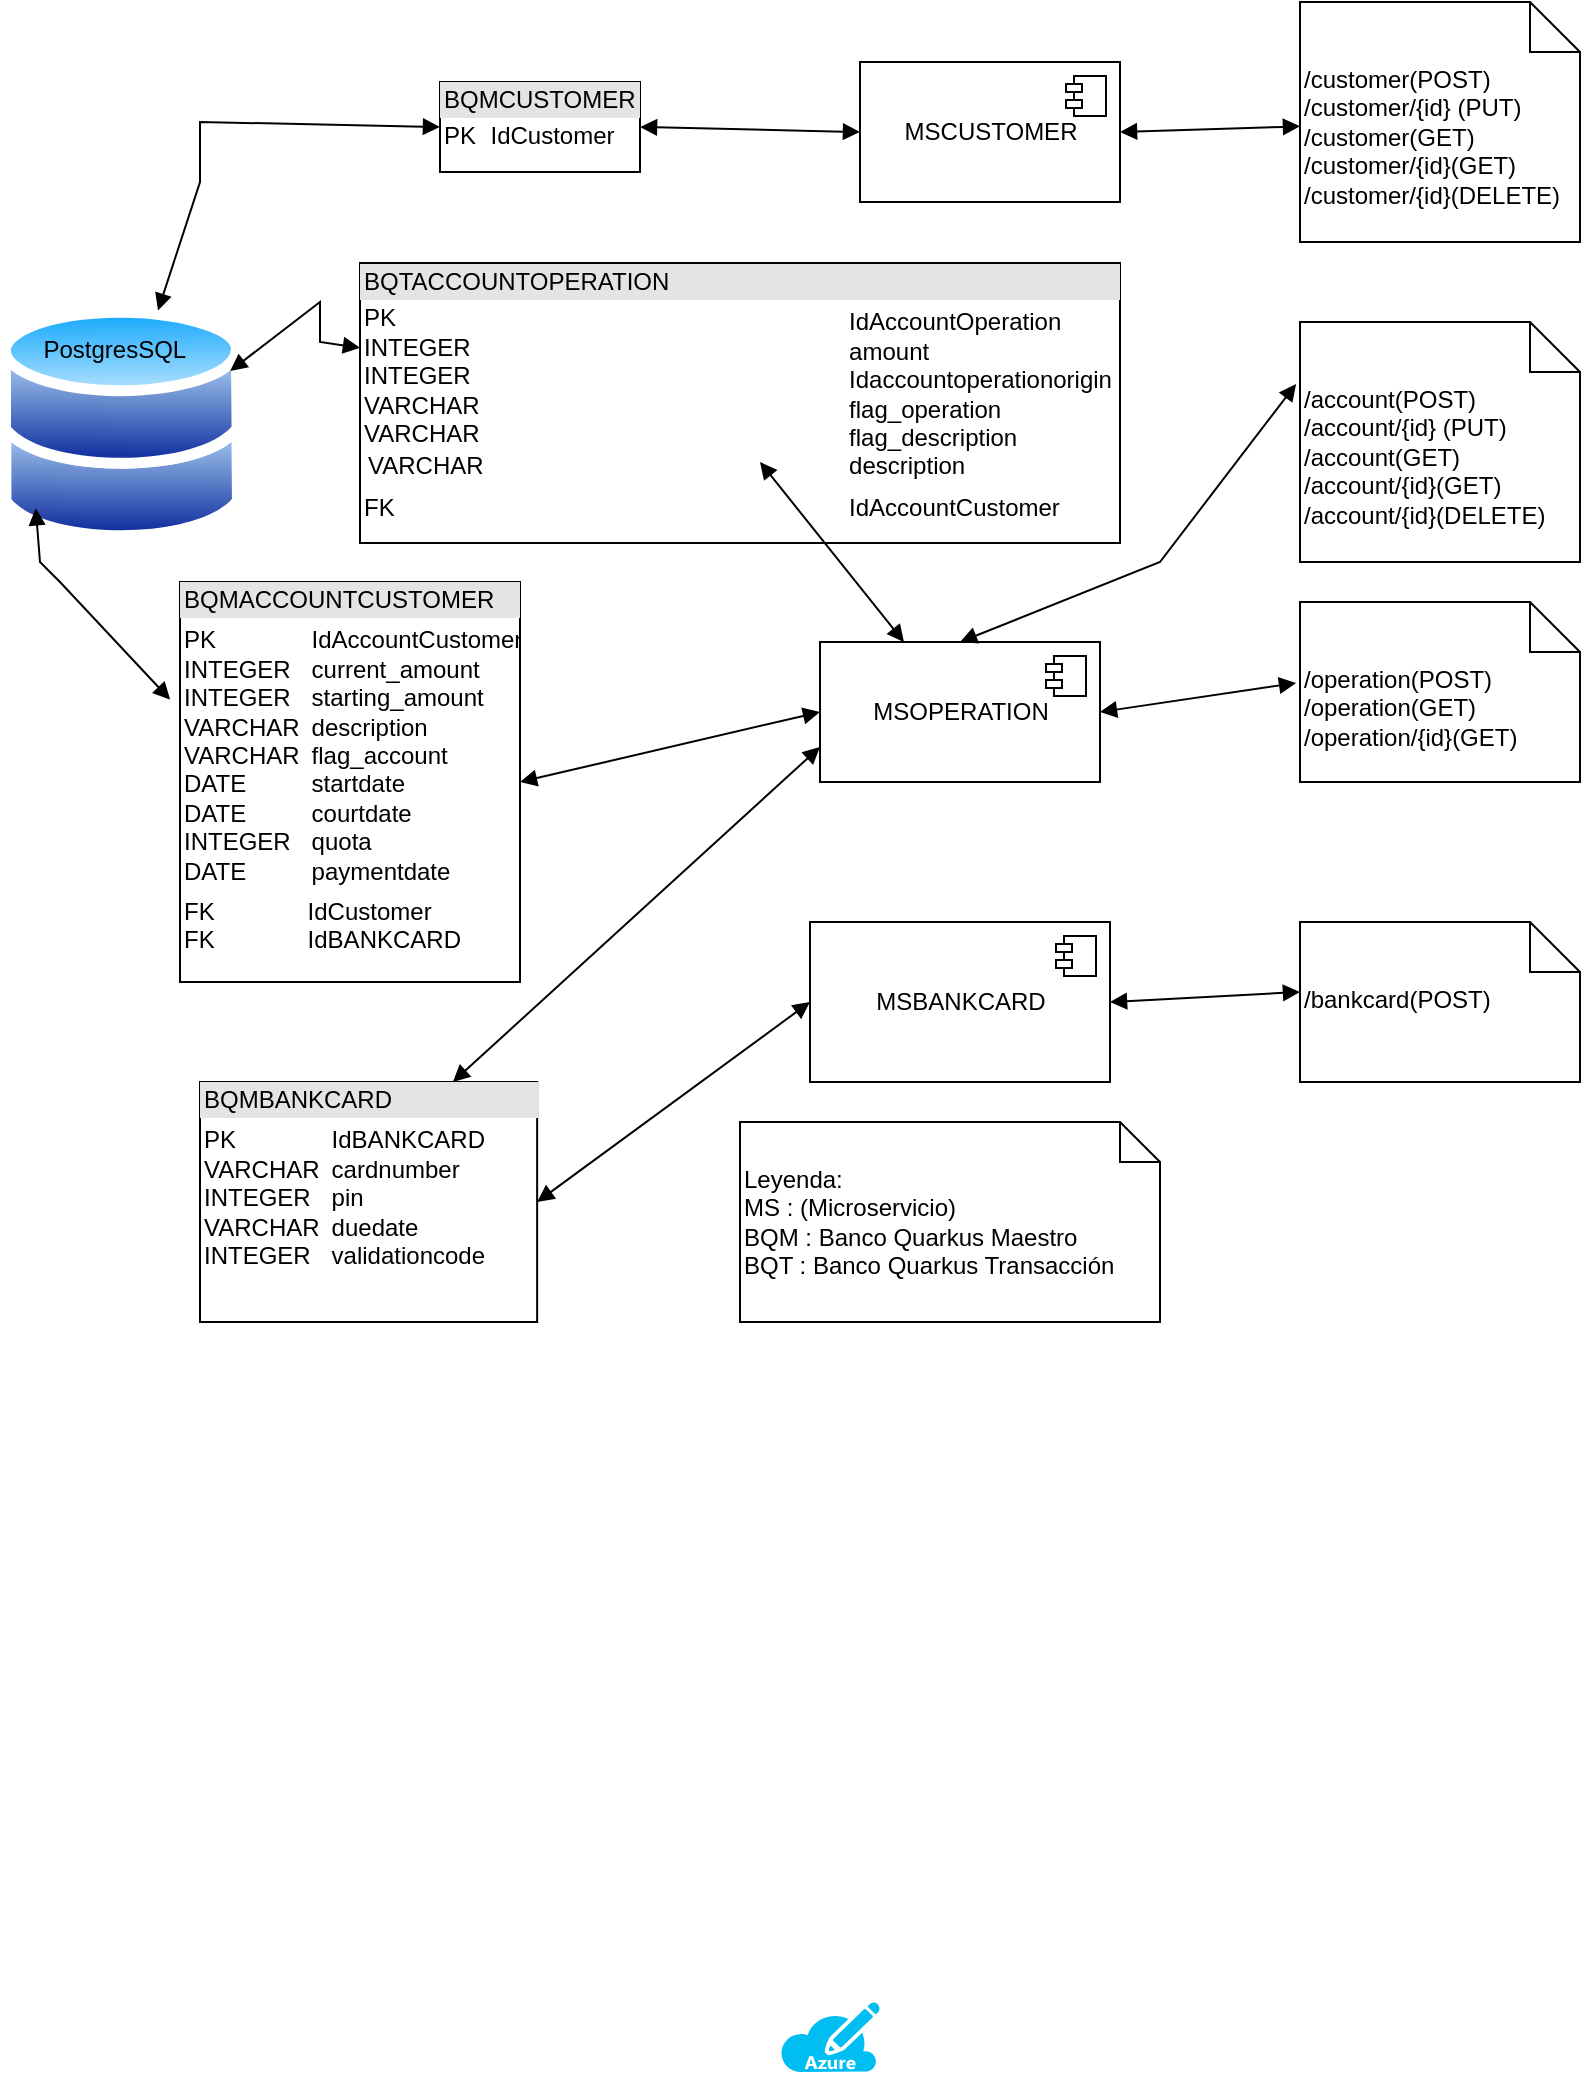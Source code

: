 <mxfile version="20.8.18" type="device"><diagram id="IjRRc6h6UgYRI7wtGWGm" name="Página-1"><mxGraphModel dx="880" dy="452" grid="1" gridSize="10" guides="1" tooltips="1" connect="1" arrows="1" fold="1" page="1" pageScale="1" pageWidth="827" pageHeight="1169" math="0" shadow="0"><root><mxCell id="0"/><mxCell id="1" parent="0"/><mxCell id="xs7n_Rtdz6rA_V7jCviU-2" value="" style="verticalLabelPosition=bottom;html=1;verticalAlign=top;align=center;strokeColor=none;fillColor=#00BEF2;shape=mxgraph.azure.azure_subscription;" parent="1" vertex="1"><mxGeometry x="390" y="1020" width="50" height="35" as="geometry"/></mxCell><mxCell id="T6mRGkbbGHk7RwXvtZ5Z-1" value="MSCUSTOMER" style="html=1;dropTarget=0;" parent="1" vertex="1"><mxGeometry x="430" y="50" width="130" height="70" as="geometry"/></mxCell><mxCell id="T6mRGkbbGHk7RwXvtZ5Z-2" value="" style="shape=module;jettyWidth=8;jettyHeight=4;" parent="T6mRGkbbGHk7RwXvtZ5Z-1" vertex="1"><mxGeometry x="1" width="20" height="20" relative="1" as="geometry"><mxPoint x="-27" y="7" as="offset"/></mxGeometry></mxCell><mxCell id="T6mRGkbbGHk7RwXvtZ5Z-7" value="" style="aspect=fixed;perimeter=ellipsePerimeter;html=1;align=center;shadow=0;dashed=0;spacingTop=3;image;image=img/lib/active_directory/databases.svg;" parent="1" vertex="1"><mxGeometry y="171.5" width="121.43" height="119" as="geometry"/></mxCell><mxCell id="T6mRGkbbGHk7RwXvtZ5Z-39" value="/customer(POST)&lt;br&gt;/customer/{id} (PUT)&lt;br&gt;&lt;div style=&quot;&quot;&gt;&lt;span style=&quot;background-color: initial;&quot;&gt;/customer(GET)&lt;/span&gt;&lt;/div&gt;&lt;div style=&quot;&quot;&gt;/customer/{id}(GET)&lt;/div&gt;/customer/{id}(DELETE)" style="shape=note2;boundedLbl=1;whiteSpace=wrap;html=1;size=25;verticalAlign=top;align=left;" parent="1" vertex="1"><mxGeometry x="650" y="20" width="140" height="120" as="geometry"/></mxCell><mxCell id="T6mRGkbbGHk7RwXvtZ5Z-44" value="&lt;div style=&quot;box-sizing:border-box;width:100%;background:#e4e4e4;padding:2px;&quot;&gt;BQMCUSTOMER&lt;/div&gt;&lt;table style=&quot;width:100%;font-size:1em;&quot; cellpadding=&quot;2&quot; cellspacing=&quot;0&quot;&gt;&lt;tbody&gt;&lt;tr&gt;&lt;td&gt;PK&lt;/td&gt;&lt;td&gt;IdCustomer&lt;br&gt;&lt;/td&gt;&lt;/tr&gt;&lt;tr&gt;&lt;td&gt;&lt;br&gt;&lt;/td&gt;&lt;td&gt;&lt;br&gt;&lt;/td&gt;&lt;/tr&gt;&lt;tr&gt;&lt;td&gt;&lt;/td&gt;&lt;td&gt;&lt;br&gt;&lt;/td&gt;&lt;/tr&gt;&lt;/tbody&gt;&lt;/table&gt;" style="verticalAlign=top;align=left;overflow=fill;html=1;" parent="1" vertex="1"><mxGeometry x="220" y="60" width="100" height="45" as="geometry"/></mxCell><mxCell id="T6mRGkbbGHk7RwXvtZ5Z-50" value="" style="endArrow=block;startArrow=block;endFill=1;startFill=1;html=1;rounded=0;entryX=0;entryY=0.5;entryDx=0;entryDy=0;exitX=1;exitY=0.5;exitDx=0;exitDy=0;" parent="1" source="T6mRGkbbGHk7RwXvtZ5Z-44" target="T6mRGkbbGHk7RwXvtZ5Z-1" edge="1"><mxGeometry width="160" relative="1" as="geometry"><mxPoint x="330" y="84.5" as="sourcePoint"/><mxPoint x="420" y="85" as="targetPoint"/></mxGeometry></mxCell><mxCell id="T6mRGkbbGHk7RwXvtZ5Z-51" value="" style="endArrow=block;startArrow=block;endFill=1;startFill=1;html=1;rounded=0;entryX=0;entryY=0.5;entryDx=0;entryDy=0;" parent="1" source="T6mRGkbbGHk7RwXvtZ5Z-7" target="T6mRGkbbGHk7RwXvtZ5Z-44" edge="1"><mxGeometry width="160" relative="1" as="geometry"><mxPoint x="100" y="150" as="sourcePoint"/><mxPoint x="180" y="150.5" as="targetPoint"/><Array as="points"><mxPoint x="100" y="110"/><mxPoint x="100" y="80"/></Array></mxGeometry></mxCell><mxCell id="T6mRGkbbGHk7RwXvtZ5Z-52" value="&lt;div style=&quot;box-sizing:border-box;width:100%;background:#e4e4e4;padding:2px;&quot;&gt;BQMACCOUNTCUSTOMER&lt;/div&gt;&lt;table style=&quot;width:100%;font-size:1em;&quot; cellpadding=&quot;2&quot; cellspacing=&quot;0&quot;&gt;&lt;tbody&gt;&lt;tr&gt;&lt;td&gt;PK&lt;br&gt;INTEGER&lt;br&gt;INTEGER&lt;br&gt;VARCHAR&lt;br&gt;VARCHAR&lt;br&gt;DATE&lt;br&gt;DATE&lt;br&gt;INTEGER&lt;br&gt;DATE&lt;/td&gt;&lt;td&gt;&lt;table style=&quot;font-size: 1em; width: 160px;&quot; cellpadding=&quot;2&quot; cellspacing=&quot;0&quot;&gt;&lt;tbody&gt;&lt;tr&gt;&lt;td&gt;IdAccountCustomer&lt;br&gt;current_amount&lt;br&gt;starting_amount&lt;br&gt;description&lt;br&gt;flag_account&lt;br&gt;startdate&lt;br&gt;courtdate&lt;br&gt;quota&lt;br&gt;paymentdate&lt;br&gt;&lt;/td&gt;&lt;/tr&gt;&lt;/tbody&gt;&lt;/table&gt;&lt;/td&gt;&lt;/tr&gt;&lt;tr&gt;&lt;td&gt;FK&lt;br&gt;FK&lt;/td&gt;&lt;td&gt;IdCustomer&lt;br&gt;IdBANKCARD&lt;br&gt;&lt;/td&gt;&lt;/tr&gt;&lt;/tbody&gt;&lt;/table&gt;" style="verticalAlign=top;align=left;overflow=fill;html=1;" parent="1" vertex="1"><mxGeometry x="90" y="310" width="170" height="200" as="geometry"/></mxCell><mxCell id="T6mRGkbbGHk7RwXvtZ5Z-53" value="&lt;div style=&quot;box-sizing:border-box;width:100%;background:#e4e4e4;padding:2px;&quot;&gt;BQTACCOUNTOPERATION&lt;/div&gt;&lt;table style=&quot;width:100%;font-size:1em;&quot; cellpadding=&quot;2&quot; cellspacing=&quot;0&quot;&gt;&lt;tbody&gt;&lt;tr&gt;&lt;td&gt;PK&lt;br&gt;INTEGER&lt;br&gt;INTEGER&lt;br&gt;VARCHAR&lt;br&gt;VARCHAR&lt;br&gt;&lt;table style=&quot;font-size: 1em; width: 235px;&quot; cellpadding=&quot;2&quot; cellspacing=&quot;0&quot;&gt;&lt;tbody&gt;&lt;tr&gt;&lt;td&gt;VARCHAR&lt;br&gt;&lt;/td&gt;&lt;/tr&gt;&lt;/tbody&gt;&lt;/table&gt;&lt;/td&gt;&lt;td&gt;IdAccountOperation&lt;br&gt;amount&lt;br&gt;Idaccountoperationorigin&lt;br&gt;flag_operation&lt;br&gt;flag_description&lt;br&gt;description&lt;/td&gt;&lt;/tr&gt;&lt;tr&gt;&lt;td&gt;FK&lt;/td&gt;&lt;td&gt;IdAccountCustomer&lt;/td&gt;&lt;/tr&gt;&lt;tr&gt;&lt;td&gt;&lt;/td&gt;&lt;td&gt;&lt;br&gt;&lt;/td&gt;&lt;/tr&gt;&lt;/tbody&gt;&lt;/table&gt;" style="verticalAlign=top;align=left;overflow=fill;html=1;" parent="1" vertex="1"><mxGeometry x="180" y="150.5" width="380" height="140" as="geometry"/></mxCell><mxCell id="T6mRGkbbGHk7RwXvtZ5Z-56" value="MSOPERATION" style="html=1;dropTarget=0;" parent="1" vertex="1"><mxGeometry x="410" y="340" width="140" height="70" as="geometry"/></mxCell><mxCell id="T6mRGkbbGHk7RwXvtZ5Z-57" value="" style="shape=module;jettyWidth=8;jettyHeight=4;" parent="T6mRGkbbGHk7RwXvtZ5Z-56" vertex="1"><mxGeometry x="1" width="20" height="20" relative="1" as="geometry"><mxPoint x="-27" y="7" as="offset"/></mxGeometry></mxCell><mxCell id="T6mRGkbbGHk7RwXvtZ5Z-58" value="/account(POST)&lt;br&gt;/account/{id} (PUT)&lt;br&gt;&lt;div style=&quot;&quot;&gt;&lt;span style=&quot;background-color: initial;&quot;&gt;/&lt;/span&gt;account&lt;span style=&quot;background-color: initial;&quot;&gt;(GET)&lt;/span&gt;&lt;/div&gt;&lt;div style=&quot;&quot;&gt;/account/{id}(GET)&lt;/div&gt;/account/{id}(DELETE)" style="shape=note2;boundedLbl=1;whiteSpace=wrap;html=1;size=25;verticalAlign=top;align=left;" parent="1" vertex="1"><mxGeometry x="650" y="180" width="140" height="120" as="geometry"/></mxCell><mxCell id="T6mRGkbbGHk7RwXvtZ5Z-59" value="/operation(POST)&lt;br&gt;&lt;div style=&quot;&quot;&gt;&lt;span style=&quot;background-color: initial;&quot;&gt;/&lt;/span&gt;operation&lt;span style=&quot;background-color: initial;&quot;&gt;(GET)&lt;/span&gt;&lt;/div&gt;&lt;div style=&quot;&quot;&gt;/operation/{id}(GET)&lt;/div&gt;" style="shape=note2;boundedLbl=1;whiteSpace=wrap;html=1;size=25;verticalAlign=top;align=left;" parent="1" vertex="1"><mxGeometry x="650" y="320" width="140" height="90" as="geometry"/></mxCell><mxCell id="T6mRGkbbGHk7RwXvtZ5Z-60" value="" style="endArrow=block;startArrow=block;endFill=1;startFill=1;html=1;rounded=0;exitX=1;exitY=0.5;exitDx=0;exitDy=0;" parent="1" source="T6mRGkbbGHk7RwXvtZ5Z-1" target="T6mRGkbbGHk7RwXvtZ5Z-39" edge="1"><mxGeometry width="160" relative="1" as="geometry"><mxPoint x="340" y="94.5" as="sourcePoint"/><mxPoint x="430" y="95" as="targetPoint"/><Array as="points"/></mxGeometry></mxCell><mxCell id="T6mRGkbbGHk7RwXvtZ5Z-61" value="" style="endArrow=block;startArrow=block;endFill=1;startFill=1;html=1;rounded=0;exitX=0.5;exitY=0;exitDx=0;exitDy=0;entryX=-0.014;entryY=0.258;entryDx=0;entryDy=0;entryPerimeter=0;" parent="1" source="T6mRGkbbGHk7RwXvtZ5Z-56" target="T6mRGkbbGHk7RwXvtZ5Z-58" edge="1"><mxGeometry width="160" relative="1" as="geometry"><mxPoint x="480" y="192.81" as="sourcePoint"/><mxPoint x="570" y="189.998" as="targetPoint"/><Array as="points"><mxPoint x="580" y="300"/></Array></mxGeometry></mxCell><mxCell id="T6mRGkbbGHk7RwXvtZ5Z-62" value="" style="endArrow=block;startArrow=block;endFill=1;startFill=1;html=1;rounded=0;exitX=1;exitY=0.5;exitDx=0;exitDy=0;entryX=-0.014;entryY=0.45;entryDx=0;entryDy=0;entryPerimeter=0;" parent="1" source="T6mRGkbbGHk7RwXvtZ5Z-56" target="T6mRGkbbGHk7RwXvtZ5Z-59" edge="1"><mxGeometry width="160" relative="1" as="geometry"><mxPoint x="536.96" y="374.04" as="sourcePoint"/><mxPoint x="650" y="350" as="targetPoint"/><Array as="points"/></mxGeometry></mxCell><mxCell id="T6mRGkbbGHk7RwXvtZ5Z-63" value="" style="endArrow=block;startArrow=block;endFill=1;startFill=1;html=1;rounded=0;exitX=0.5;exitY=1;exitDx=0;exitDy=0;" parent="1" target="T6mRGkbbGHk7RwXvtZ5Z-56" edge="1"><mxGeometry width="160" relative="1" as="geometry"><mxPoint x="380" y="250" as="sourcePoint"/><mxPoint x="498.04" y="324" as="targetPoint"/><Array as="points"/></mxGeometry></mxCell><mxCell id="T6mRGkbbGHk7RwXvtZ5Z-64" value="" style="endArrow=block;startArrow=block;endFill=1;startFill=1;html=1;rounded=0;entryX=0;entryY=0.5;entryDx=0;entryDy=0;exitX=1;exitY=0.5;exitDx=0;exitDy=0;" parent="1" source="T6mRGkbbGHk7RwXvtZ5Z-52" target="T6mRGkbbGHk7RwXvtZ5Z-56" edge="1"><mxGeometry width="160" relative="1" as="geometry"><mxPoint x="390" y="260" as="sourcePoint"/><mxPoint x="470" y="268" as="targetPoint"/><Array as="points"/></mxGeometry></mxCell><mxCell id="T6mRGkbbGHk7RwXvtZ5Z-65" value="" style="endArrow=block;startArrow=block;endFill=1;startFill=1;html=1;rounded=0;entryX=-0.029;entryY=0.294;entryDx=0;entryDy=0;entryPerimeter=0;exitX=0;exitY=1;exitDx=0;exitDy=0;" parent="1" source="T6mRGkbbGHk7RwXvtZ5Z-7" target="T6mRGkbbGHk7RwXvtZ5Z-52" edge="1"><mxGeometry width="160" relative="1" as="geometry"><mxPoint x="129.999" y="229.995" as="sourcePoint"/><mxPoint x="258.17" y="160.99" as="targetPoint"/><Array as="points"><mxPoint x="20" y="300"/><mxPoint x="30" y="310"/></Array></mxGeometry></mxCell><mxCell id="T6mRGkbbGHk7RwXvtZ5Z-66" value="" style="endArrow=block;startArrow=block;endFill=1;startFill=1;html=1;rounded=0;exitX=1;exitY=0.25;exitDx=0;exitDy=0;" parent="1" source="T6mRGkbbGHk7RwXvtZ5Z-7" target="T6mRGkbbGHk7RwXvtZ5Z-53" edge="1"><mxGeometry width="160" relative="1" as="geometry"><mxPoint x="102.774" y="310.96" as="sourcePoint"/><mxPoint x="233.88" y="317.03" as="targetPoint"/><Array as="points"><mxPoint x="160" y="170"/><mxPoint x="160" y="190"/></Array></mxGeometry></mxCell><mxCell id="T6mRGkbbGHk7RwXvtZ5Z-67" value="MSBANKCARD" style="html=1;dropTarget=0;" parent="1" vertex="1"><mxGeometry x="405" y="480" width="150" height="80" as="geometry"/></mxCell><mxCell id="T6mRGkbbGHk7RwXvtZ5Z-68" value="" style="shape=module;jettyWidth=8;jettyHeight=4;" parent="T6mRGkbbGHk7RwXvtZ5Z-67" vertex="1"><mxGeometry x="1" width="20" height="20" relative="1" as="geometry"><mxPoint x="-27" y="7" as="offset"/></mxGeometry></mxCell><mxCell id="T6mRGkbbGHk7RwXvtZ5Z-69" value="&lt;div style=&quot;box-sizing:border-box;width:100%;background:#e4e4e4;padding:2px;&quot;&gt;BQMBANKCARD&lt;/div&gt;&lt;table style=&quot;width:100%;font-size:1em;&quot; cellpadding=&quot;2&quot; cellspacing=&quot;0&quot;&gt;&lt;tbody&gt;&lt;tr&gt;&lt;td&gt;PK&lt;br&gt;VARCHAR&lt;br&gt;INTEGER&lt;br&gt;VARCHAR&lt;br style=&quot;border-color: var(--border-color);&quot;&gt;INTEGER&lt;br&gt;&lt;/td&gt;&lt;td&gt;&lt;table style=&quot;font-size: 1em; width: 160px;&quot; cellpadding=&quot;2&quot; cellspacing=&quot;0&quot;&gt;&lt;tbody&gt;&lt;tr&gt;&lt;td&gt;IdBANKCARD&lt;br&gt;cardnumber&lt;br&gt;pin&lt;br&gt;duedate&lt;br&gt;validationcode&lt;/td&gt;&lt;/tr&gt;&lt;/tbody&gt;&lt;/table&gt;&lt;/td&gt;&lt;/tr&gt;&lt;tr&gt;&lt;td&gt;&lt;br&gt;&lt;/td&gt;&lt;td&gt;&lt;br&gt;&lt;/td&gt;&lt;/tr&gt;&lt;/tbody&gt;&lt;/table&gt;" style="verticalAlign=top;align=left;overflow=fill;html=1;" parent="1" vertex="1"><mxGeometry x="100" y="560" width="168.57" height="120" as="geometry"/></mxCell><mxCell id="vaUXNxlrmgy4DVjDqM6m-1" value="" style="endArrow=block;startArrow=block;endFill=1;startFill=1;html=1;rounded=0;entryX=0;entryY=0.5;entryDx=0;entryDy=0;exitX=1;exitY=0.5;exitDx=0;exitDy=0;" parent="1" source="T6mRGkbbGHk7RwXvtZ5Z-69" target="T6mRGkbbGHk7RwXvtZ5Z-67" edge="1"><mxGeometry width="160" relative="1" as="geometry"><mxPoint x="275" y="530" as="sourcePoint"/><mxPoint x="405" y="510" as="targetPoint"/><Array as="points"/></mxGeometry></mxCell><mxCell id="vaUXNxlrmgy4DVjDqM6m-3" value="" style="endArrow=block;startArrow=block;endFill=1;startFill=1;html=1;rounded=0;exitX=1;exitY=0.5;exitDx=0;exitDy=0;entryX=0;entryY=0.5;entryDx=0;entryDy=0;entryPerimeter=0;" parent="1" source="T6mRGkbbGHk7RwXvtZ5Z-67" edge="1"><mxGeometry width="160" relative="1" as="geometry"><mxPoint x="560" y="385" as="sourcePoint"/><mxPoint x="650" y="515" as="targetPoint"/><Array as="points"/></mxGeometry></mxCell><mxCell id="vaUXNxlrmgy4DVjDqM6m-5" value="/bankcard(POST)" style="shape=note2;boundedLbl=1;whiteSpace=wrap;html=1;size=25;verticalAlign=top;align=left;" parent="1" vertex="1"><mxGeometry x="650" y="480" width="140" height="80" as="geometry"/></mxCell><mxCell id="vaUXNxlrmgy4DVjDqM6m-6" value="" style="endArrow=block;startArrow=block;endFill=1;startFill=1;html=1;rounded=0;entryX=0;entryY=0.75;entryDx=0;entryDy=0;exitX=0.75;exitY=0;exitDx=0;exitDy=0;" parent="1" source="T6mRGkbbGHk7RwXvtZ5Z-69" target="T6mRGkbbGHk7RwXvtZ5Z-56" edge="1"><mxGeometry width="160" relative="1" as="geometry"><mxPoint x="260" y="500" as="sourcePoint"/><mxPoint x="385" y="460" as="targetPoint"/><Array as="points"/></mxGeometry></mxCell><mxCell id="ckh6jH2NuzWMcdbEYbeT-1" value="Leyenda:&lt;br&gt;MS : (Microservicio)&lt;br&gt;BQM : Banco Quarkus Maestro&lt;br&gt;BQT : Banco Quarkus Transacción" style="shape=note;size=20;whiteSpace=wrap;html=1;align=left;" parent="1" vertex="1"><mxGeometry x="370" y="580" width="210" height="100" as="geometry"/></mxCell><mxCell id="ckh6jH2NuzWMcdbEYbeT-3" value="PostgresSQL" style="text;strokeColor=none;fillColor=none;spacingLeft=4;spacingRight=4;overflow=hidden;rotatable=0;points=[[0,0.5],[1,0.5]];portConstraint=eastwest;fontSize=12;" parent="1" vertex="1"><mxGeometry x="15.72" y="180" width="90" height="30" as="geometry"/></mxCell></root></mxGraphModel></diagram></mxfile>